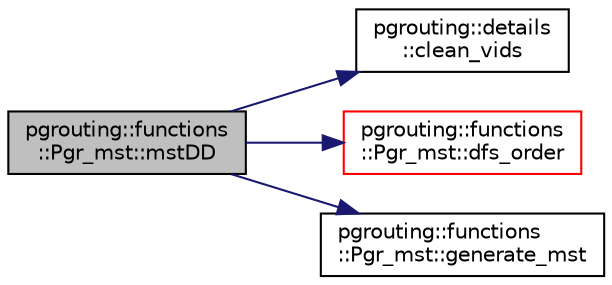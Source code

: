 digraph "pgrouting::functions::Pgr_mst::mstDD"
{
  edge [fontname="Helvetica",fontsize="10",labelfontname="Helvetica",labelfontsize="10"];
  node [fontname="Helvetica",fontsize="10",shape=record];
  rankdir="LR";
  Node76 [label="pgrouting::functions\l::Pgr_mst::mstDD",height=0.2,width=0.4,color="black", fillcolor="grey75", style="filled", fontcolor="black"];
  Node76 -> Node77 [color="midnightblue",fontsize="10",style="solid",fontname="Helvetica"];
  Node77 [label="pgrouting::details\l::clean_vids",height=0.2,width=0.4,color="black", fillcolor="white", style="filled",URL="$namespacepgrouting_1_1details.html#a48b82554f45a9deb10ad4643cf764b34"];
  Node76 -> Node78 [color="midnightblue",fontsize="10",style="solid",fontname="Helvetica"];
  Node78 [label="pgrouting::functions\l::Pgr_mst::dfs_order",height=0.2,width=0.4,color="red", fillcolor="white", style="filled",URL="$classpgrouting_1_1functions_1_1Pgr__mst.html#aa34e0a020776107d2015e43dd47cac06"];
  Node76 -> Node82 [color="midnightblue",fontsize="10",style="solid",fontname="Helvetica"];
  Node82 [label="pgrouting::functions\l::Pgr_mst::generate_mst",height=0.2,width=0.4,color="black", fillcolor="white", style="filled",URL="$classpgrouting_1_1functions_1_1Pgr__mst.html#a392d9d410e879704966e0b79cc7c8b39"];
}
